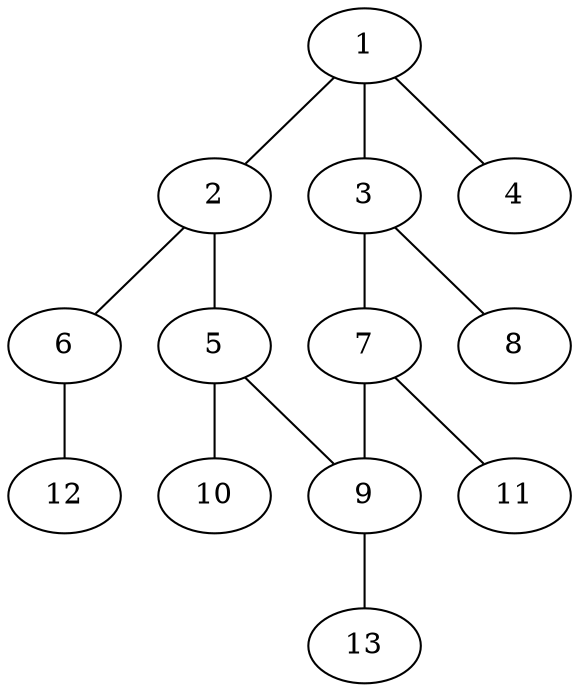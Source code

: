 graph molecule_300 {
	1	 [chem=C];
	2	 [chem=C];
	1 -- 2	 [valence=2];
	3	 [chem=C];
	1 -- 3	 [valence=1];
	4	 [chem=Cl];
	1 -- 4	 [valence=1];
	5	 [chem=C];
	2 -- 5	 [valence=1];
	6	 [chem=O];
	2 -- 6	 [valence=1];
	7	 [chem=C];
	3 -- 7	 [valence=2];
	8	 [chem=Cl];
	3 -- 8	 [valence=1];
	9	 [chem=C];
	5 -- 9	 [valence=2];
	10	 [chem=Cl];
	5 -- 10	 [valence=1];
	12	 [chem=H];
	6 -- 12	 [valence=1];
	7 -- 9	 [valence=1];
	11	 [chem=Cl];
	7 -- 11	 [valence=1];
	13	 [chem=H];
	9 -- 13	 [valence=1];
}
